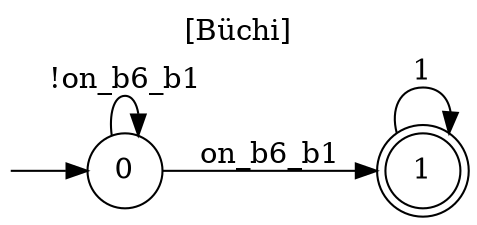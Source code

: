 digraph "" {
  rankdir=LR
  label="[Büchi]"
  labelloc="t"
  node [shape="circle"]
  I [label="", style=invis, width=0]
  I -> 0
  0 [label="0"]
  0 -> 0 [label="!on_b6_b1"]
  0 -> 1 [label="on_b6_b1"]
  1 [label="1", peripheries=2]
  1 -> 1 [label="1"]
}
